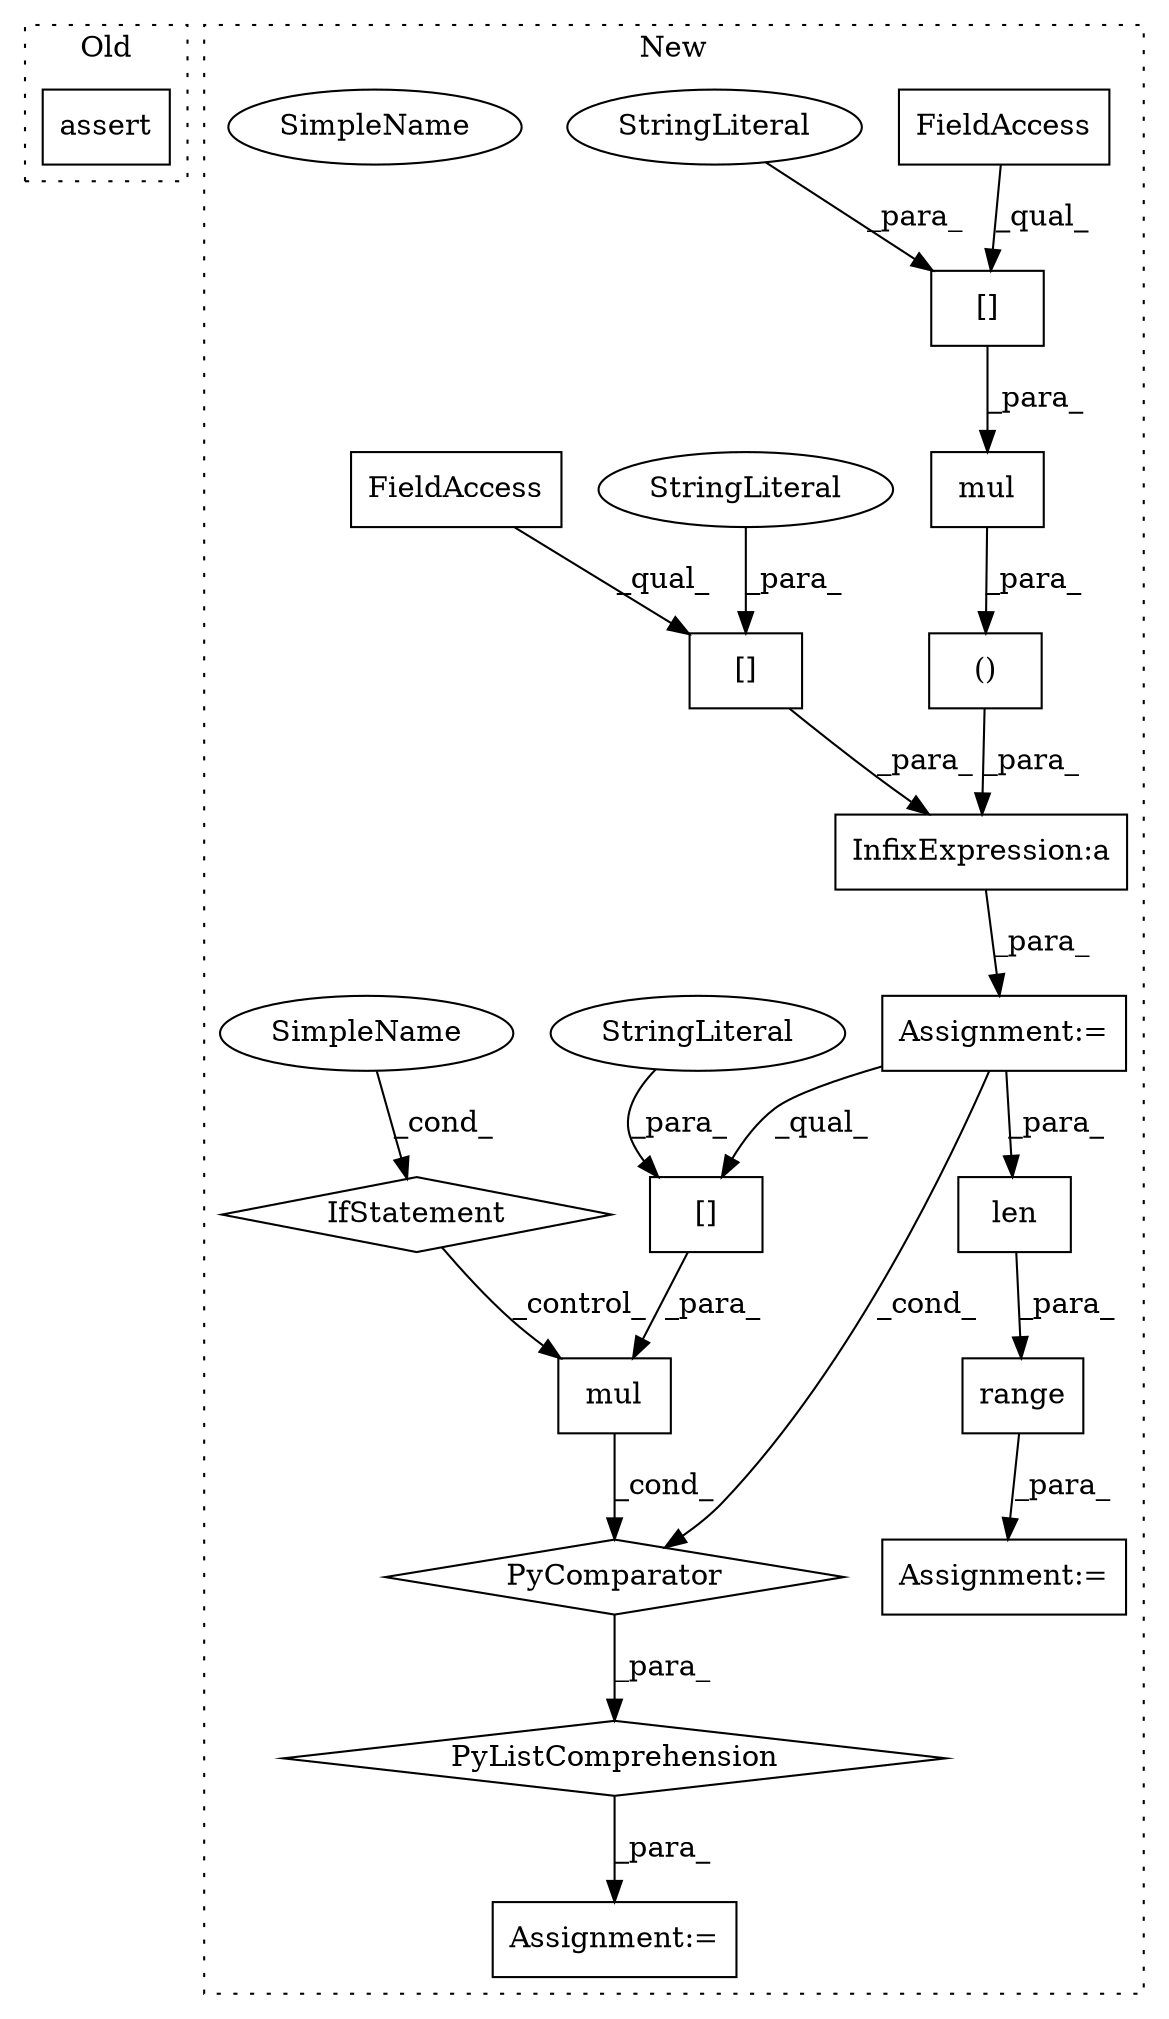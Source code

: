 digraph G {
subgraph cluster0 {
1 [label="assert" a="6" s="861" l="7" shape="box"];
label = "Old";
style="dotted";
}
subgraph cluster1 {
2 [label="mul" a="32" s="1636,1669" l="4,1" shape="box"];
3 [label="[]" a="2" s="1640,1668" l="10,1" shape="box"];
4 [label="FieldAccess" a="22" s="1640" l="9" shape="box"];
5 [label="StringLiteral" a="45" s="1650" l="18" shape="ellipse"];
6 [label="Assignment:=" a="7" s="1688" l="12" shape="box"];
7 [label="()" a="106" s="1612" l="58" shape="box"];
8 [label="InfixExpression:a" a="27" s="1604" l="8" shape="box"];
9 [label="[]" a="2" s="1704,1737" l="10,1" shape="box"];
10 [label="mul" a="32" s="1700,1738" l="4,1" shape="box"];
11 [label="[]" a="2" s="1575,1603" l="10,1" shape="box"];
12 [label="range" a="32" s="1804,1824" l="6,1" shape="box"];
13 [label="PyListComprehension" a="109" s="1700" l="142" shape="diamond"];
14 [label="StringLiteral" a="45" s="1585" l="18" shape="ellipse"];
15 [label="StringLiteral" a="45" s="1714" l="23" shape="ellipse"];
16 [label="PyComparator" a="113" s="1797" l="37" shape="diamond"];
17 [label="len" a="32" s="1810,1823" l="4,1" shape="box"];
18 [label="FieldAccess" a="22" s="1575" l="9" shape="box"];
19 [label="IfStatement" a="25" s="1797" l="37" shape="diamond"];
20 [label="SimpleName" a="42" s="1829" l="5" shape="ellipse"];
21 [label="Assignment:=" a="7" s="1573" l="1" shape="box"];
22 [label="Assignment:=" a="7" s="1797" l="37" shape="box"];
23 [label="SimpleName" a="42" s="1829" l="5" shape="ellipse"];
label = "New";
style="dotted";
}
2 -> 7 [label="_para_"];
3 -> 2 [label="_para_"];
4 -> 3 [label="_qual_"];
5 -> 3 [label="_para_"];
7 -> 8 [label="_para_"];
8 -> 21 [label="_para_"];
9 -> 10 [label="_para_"];
10 -> 16 [label="_cond_"];
11 -> 8 [label="_para_"];
12 -> 22 [label="_para_"];
13 -> 6 [label="_para_"];
14 -> 11 [label="_para_"];
15 -> 9 [label="_para_"];
16 -> 13 [label="_para_"];
17 -> 12 [label="_para_"];
18 -> 11 [label="_qual_"];
19 -> 10 [label="_control_"];
21 -> 16 [label="_cond_"];
21 -> 17 [label="_para_"];
21 -> 9 [label="_qual_"];
23 -> 19 [label="_cond_"];
}